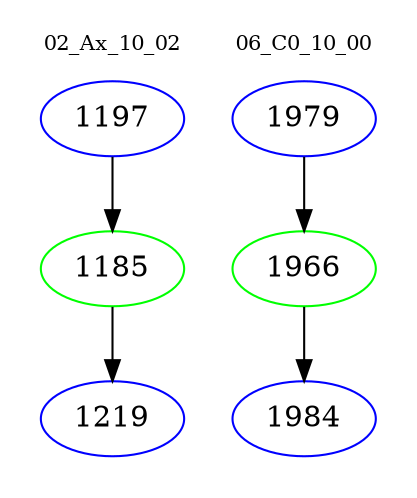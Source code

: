 digraph{
subgraph cluster_0 {
color = white
label = "02_Ax_10_02";
fontsize=10;
T0_1197 [label="1197", color="blue"]
T0_1197 -> T0_1185 [color="black"]
T0_1185 [label="1185", color="green"]
T0_1185 -> T0_1219 [color="black"]
T0_1219 [label="1219", color="blue"]
}
subgraph cluster_1 {
color = white
label = "06_C0_10_00";
fontsize=10;
T1_1979 [label="1979", color="blue"]
T1_1979 -> T1_1966 [color="black"]
T1_1966 [label="1966", color="green"]
T1_1966 -> T1_1984 [color="black"]
T1_1984 [label="1984", color="blue"]
}
}
